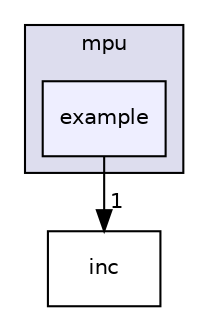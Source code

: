 digraph "fpsoc/driver/ps_driver/mpu/example" {
  compound=true
  node [ fontsize="10", fontname="Helvetica"];
  edge [ labelfontsize="10", labelfontname="Helvetica"];
  subgraph clusterdir_55074c710dce6213d41aaaed9193c6fb {
    graph [ bgcolor="#ddddee", pencolor="black", label="mpu" fontname="Helvetica", fontsize="10", URL="dir_55074c710dce6213d41aaaed9193c6fb.html"]
  dir_b20da2696e5a0231816e2d571f207ebd [shape=box, label="example", style="filled", fillcolor="#eeeeff", pencolor="black", URL="dir_b20da2696e5a0231816e2d571f207ebd.html"];
  }
  dir_5bf57f7edd2bb3d8292ec3dde7907d7b [shape=box label="inc" URL="dir_5bf57f7edd2bb3d8292ec3dde7907d7b.html"];
  dir_b20da2696e5a0231816e2d571f207ebd->dir_5bf57f7edd2bb3d8292ec3dde7907d7b [headlabel="1", labeldistance=1.5 headhref="dir_000004_000005.html"];
}
